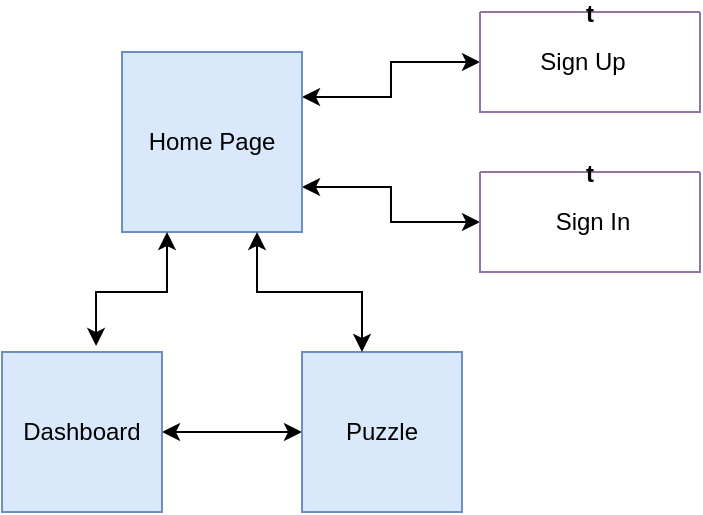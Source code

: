<mxfile version="24.7.8">
  <diagram id="C5RBs43oDa-KdzZeNtuy" name="Page-1">
    <mxGraphModel dx="1114" dy="727" grid="1" gridSize="10" guides="1" tooltips="1" connect="1" arrows="1" fold="1" page="1" pageScale="1" pageWidth="827" pageHeight="1169" math="0" shadow="0">
      <root>
        <mxCell id="WIyWlLk6GJQsqaUBKTNV-0" />
        <mxCell id="WIyWlLk6GJQsqaUBKTNV-1" parent="WIyWlLk6GJQsqaUBKTNV-0" />
        <mxCell id="jQV5iNHV3rUz8yUQjNtD-5" style="edgeStyle=orthogonalEdgeStyle;rounded=0;orthogonalLoop=1;jettySize=auto;html=1;entryX=0;entryY=0.5;entryDx=0;entryDy=0;startArrow=classic;startFill=1;exitX=1;exitY=0.25;exitDx=0;exitDy=0;" edge="1" parent="WIyWlLk6GJQsqaUBKTNV-1" source="jQV5iNHV3rUz8yUQjNtD-0" target="jQV5iNHV3rUz8yUQjNtD-1">
          <mxGeometry relative="1" as="geometry">
            <mxPoint x="270" y="255" as="sourcePoint" />
          </mxGeometry>
        </mxCell>
        <mxCell id="jQV5iNHV3rUz8yUQjNtD-6" style="edgeStyle=orthogonalEdgeStyle;rounded=0;orthogonalLoop=1;jettySize=auto;html=1;exitX=1;exitY=0.75;exitDx=0;exitDy=0;entryX=0;entryY=0.5;entryDx=0;entryDy=0;startArrow=classic;startFill=1;" edge="1" parent="WIyWlLk6GJQsqaUBKTNV-1" source="jQV5iNHV3rUz8yUQjNtD-0" target="jQV5iNHV3rUz8yUQjNtD-4">
          <mxGeometry relative="1" as="geometry" />
        </mxCell>
        <mxCell id="jQV5iNHV3rUz8yUQjNtD-0" value="Home Page" style="whiteSpace=wrap;html=1;aspect=fixed;fillColor=#dae8fc;strokeColor=#6c8ebf;" vertex="1" parent="WIyWlLk6GJQsqaUBKTNV-1">
          <mxGeometry x="180" y="210" width="90" height="90" as="geometry" />
        </mxCell>
        <mxCell id="jQV5iNHV3rUz8yUQjNtD-1" value="t" style="swimlane;startSize=0;fillColor=#e1d5e7;strokeColor=#9673a6;" vertex="1" parent="WIyWlLk6GJQsqaUBKTNV-1">
          <mxGeometry x="359" y="190" width="110" height="50" as="geometry" />
        </mxCell>
        <mxCell id="jQV5iNHV3rUz8yUQjNtD-3" value="Sign Up" style="text;html=1;align=center;verticalAlign=middle;resizable=0;points=[];autosize=1;" vertex="1" parent="jQV5iNHV3rUz8yUQjNtD-1">
          <mxGeometry x="16" y="10" width="70" height="30" as="geometry" />
        </mxCell>
        <mxCell id="jQV5iNHV3rUz8yUQjNtD-4" value="t" style="swimlane;startSize=0;fillColor=#e1d5e7;strokeColor=#9673a6;" vertex="1" parent="WIyWlLk6GJQsqaUBKTNV-1">
          <mxGeometry x="359" y="270" width="110" height="50" as="geometry" />
        </mxCell>
        <mxCell id="jQV5iNHV3rUz8yUQjNtD-2" value="Sign In" style="text;html=1;align=center;verticalAlign=middle;resizable=0;points=[];autosize=1;strokeColor=none;fillColor=none;" vertex="1" parent="jQV5iNHV3rUz8yUQjNtD-4">
          <mxGeometry x="26" y="10" width="60" height="30" as="geometry" />
        </mxCell>
        <mxCell id="jQV5iNHV3rUz8yUQjNtD-20" style="edgeStyle=orthogonalEdgeStyle;rounded=0;orthogonalLoop=1;jettySize=auto;html=1;exitX=1;exitY=0.5;exitDx=0;exitDy=0;entryX=0;entryY=0.5;entryDx=0;entryDy=0;startArrow=classic;startFill=1;" edge="1" parent="WIyWlLk6GJQsqaUBKTNV-1" source="jQV5iNHV3rUz8yUQjNtD-16" target="jQV5iNHV3rUz8yUQjNtD-17">
          <mxGeometry relative="1" as="geometry" />
        </mxCell>
        <mxCell id="jQV5iNHV3rUz8yUQjNtD-16" value="Dashboard" style="whiteSpace=wrap;html=1;aspect=fixed;fillColor=#dae8fc;strokeColor=#6c8ebf;" vertex="1" parent="WIyWlLk6GJQsqaUBKTNV-1">
          <mxGeometry x="120" y="360" width="80" height="80" as="geometry" />
        </mxCell>
        <mxCell id="jQV5iNHV3rUz8yUQjNtD-17" value="Puzzle" style="whiteSpace=wrap;html=1;aspect=fixed;fillColor=#dae8fc;strokeColor=#6c8ebf;" vertex="1" parent="WIyWlLk6GJQsqaUBKTNV-1">
          <mxGeometry x="270" y="360" width="80" height="80" as="geometry" />
        </mxCell>
        <mxCell id="jQV5iNHV3rUz8yUQjNtD-18" style="edgeStyle=orthogonalEdgeStyle;rounded=0;orthogonalLoop=1;jettySize=auto;html=1;entryX=0.588;entryY=-0.037;entryDx=0;entryDy=0;entryPerimeter=0;startArrow=classic;startFill=1;exitX=0.25;exitY=1;exitDx=0;exitDy=0;" edge="1" parent="WIyWlLk6GJQsqaUBKTNV-1" source="jQV5iNHV3rUz8yUQjNtD-0" target="jQV5iNHV3rUz8yUQjNtD-16">
          <mxGeometry relative="1" as="geometry" />
        </mxCell>
        <mxCell id="jQV5iNHV3rUz8yUQjNtD-19" style="edgeStyle=orthogonalEdgeStyle;rounded=0;orthogonalLoop=1;jettySize=auto;html=1;exitX=0.75;exitY=1;exitDx=0;exitDy=0;entryX=0.375;entryY=0;entryDx=0;entryDy=0;entryPerimeter=0;startArrow=classic;startFill=1;" edge="1" parent="WIyWlLk6GJQsqaUBKTNV-1" source="jQV5iNHV3rUz8yUQjNtD-0" target="jQV5iNHV3rUz8yUQjNtD-17">
          <mxGeometry relative="1" as="geometry" />
        </mxCell>
      </root>
    </mxGraphModel>
  </diagram>
</mxfile>
